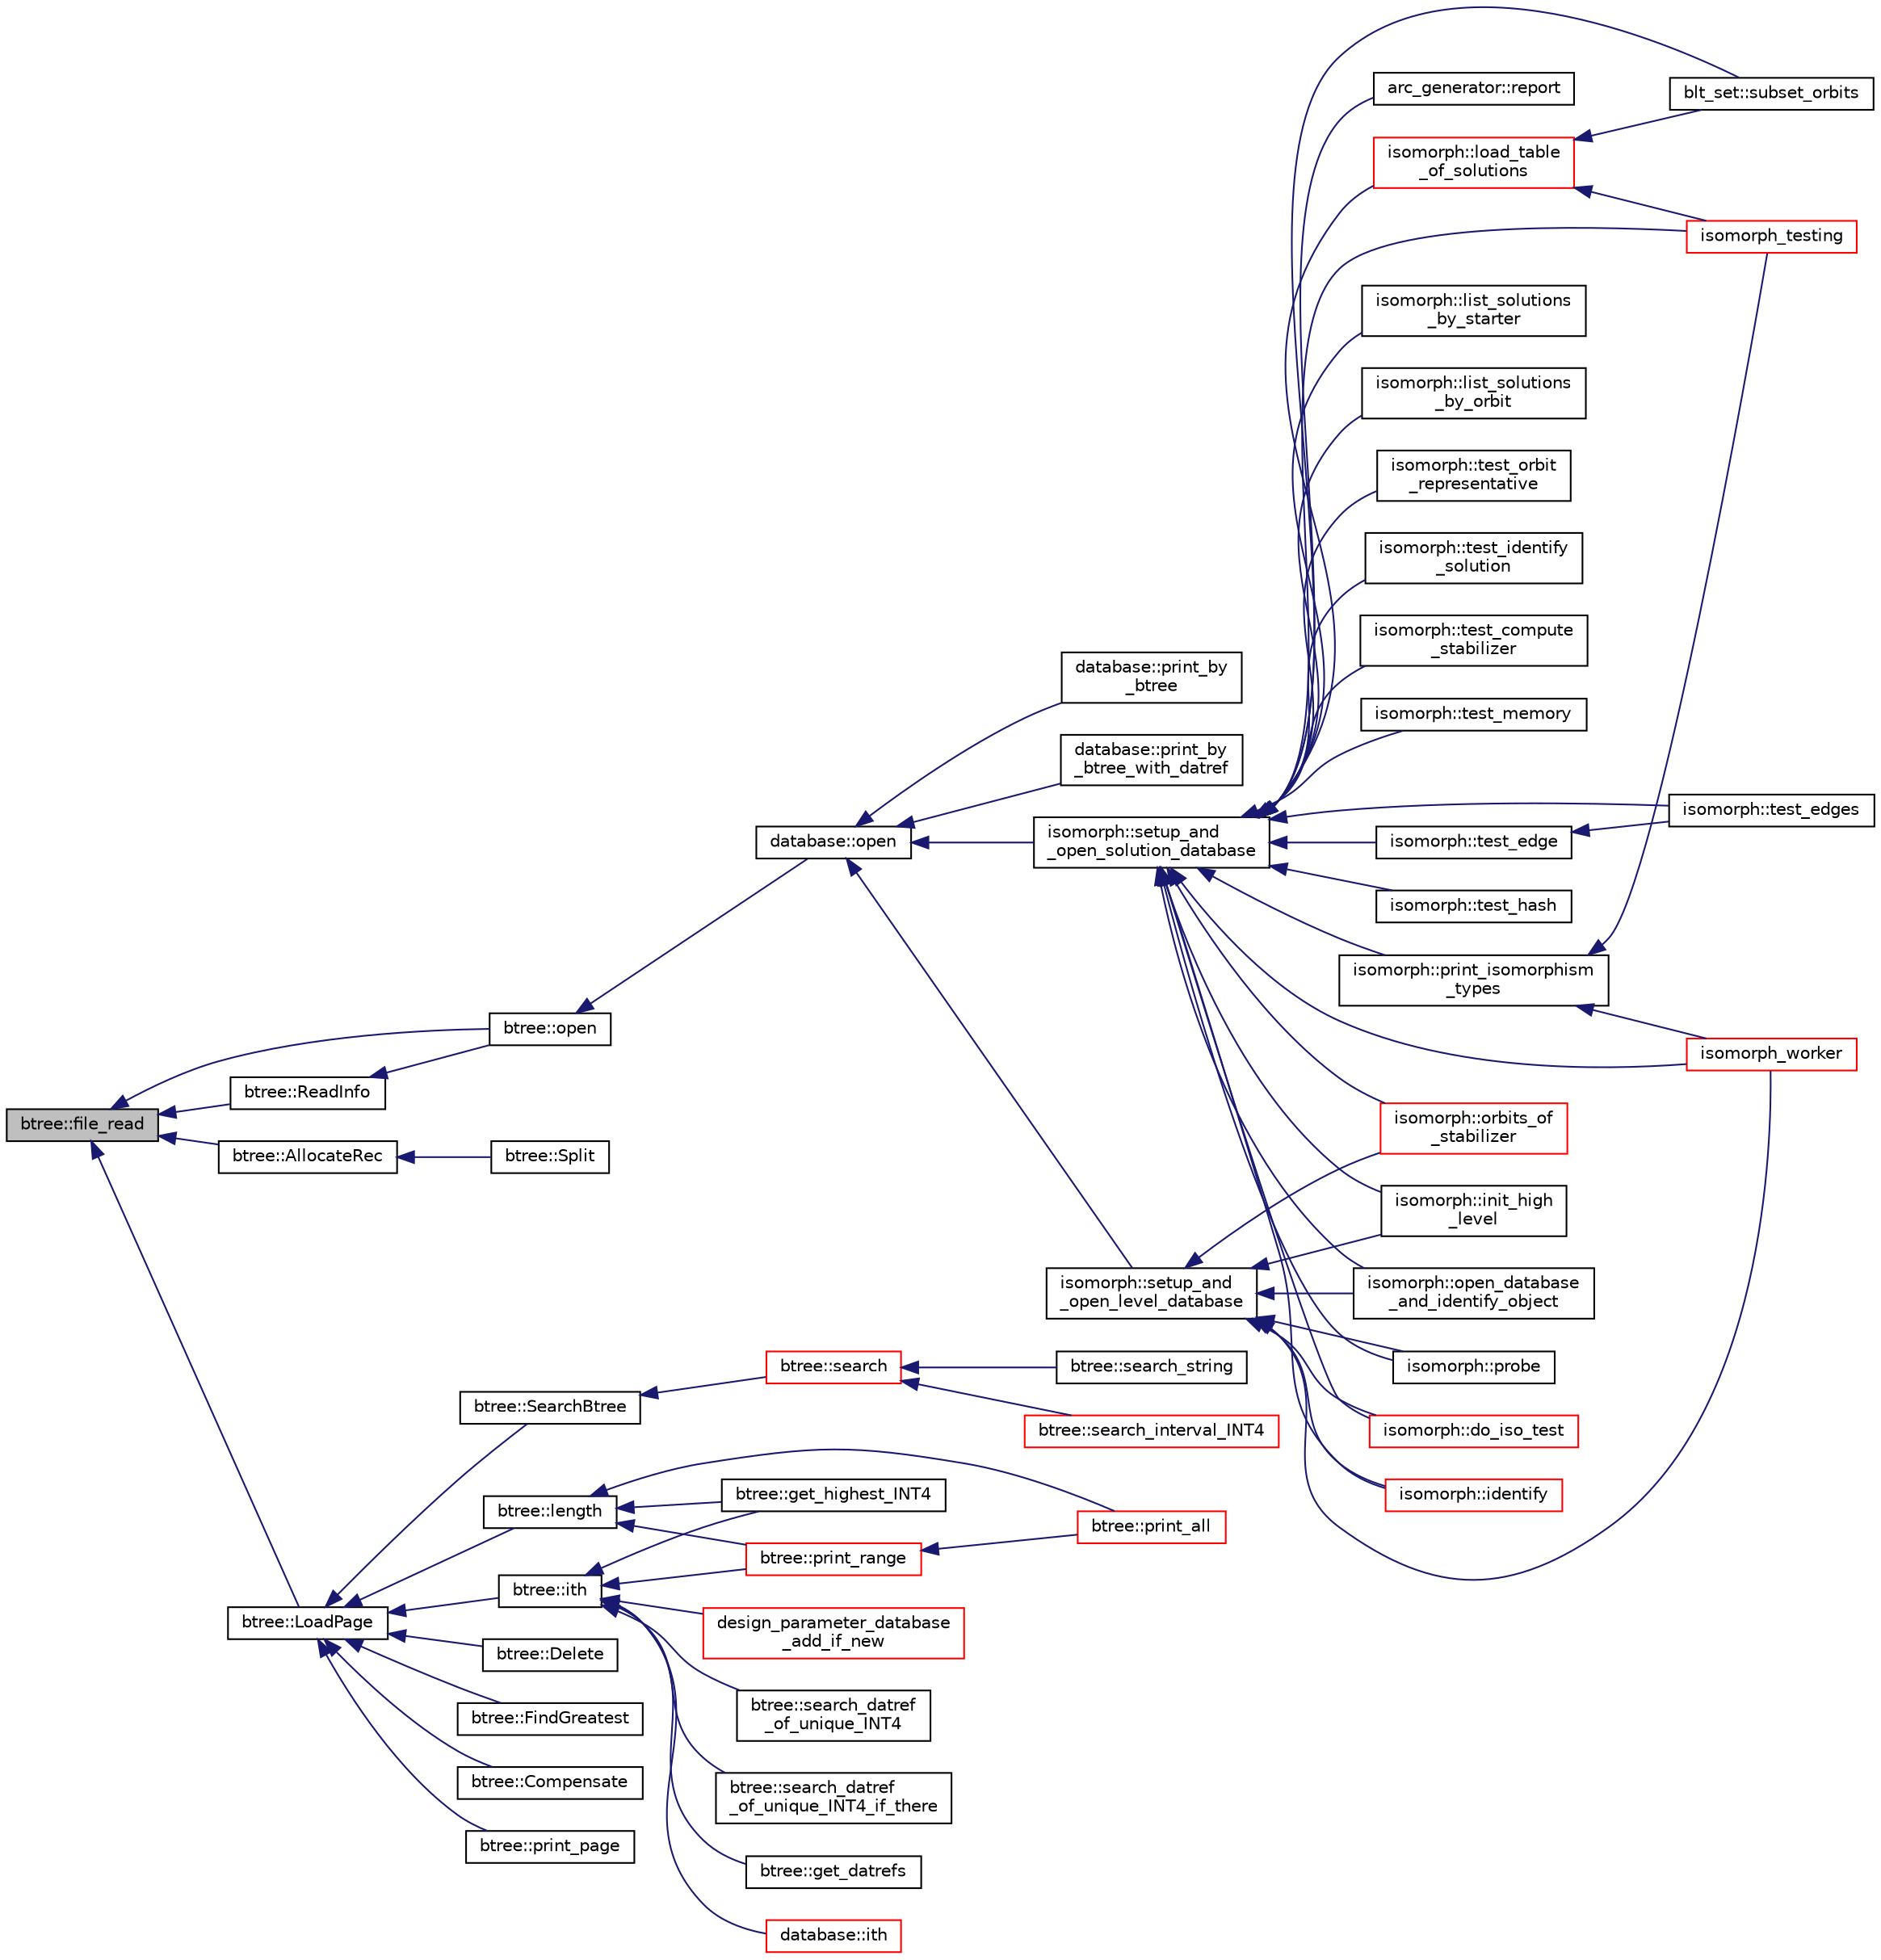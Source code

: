 digraph "btree::file_read"
{
  edge [fontname="Helvetica",fontsize="10",labelfontname="Helvetica",labelfontsize="10"];
  node [fontname="Helvetica",fontsize="10",shape=record];
  rankdir="LR";
  Node1221 [label="btree::file_read",height=0.2,width=0.4,color="black", fillcolor="grey75", style="filled", fontcolor="black"];
  Node1221 -> Node1222 [dir="back",color="midnightblue",fontsize="10",style="solid",fontname="Helvetica"];
  Node1222 [label="btree::open",height=0.2,width=0.4,color="black", fillcolor="white", style="filled",URL="$dd/db0/classbtree.html#a3e718949f1be6057839463292a60297a"];
  Node1222 -> Node1223 [dir="back",color="midnightblue",fontsize="10",style="solid",fontname="Helvetica"];
  Node1223 [label="database::open",height=0.2,width=0.4,color="black", fillcolor="white", style="filled",URL="$db/d72/classdatabase.html#a65e8eccf98ecab4d55fb25bacaae6a19"];
  Node1223 -> Node1224 [dir="back",color="midnightblue",fontsize="10",style="solid",fontname="Helvetica"];
  Node1224 [label="database::print_by\l_btree",height=0.2,width=0.4,color="black", fillcolor="white", style="filled",URL="$db/d72/classdatabase.html#ac45ae44f2a861557ced6e5ab7c146717"];
  Node1223 -> Node1225 [dir="back",color="midnightblue",fontsize="10",style="solid",fontname="Helvetica"];
  Node1225 [label="database::print_by\l_btree_with_datref",height=0.2,width=0.4,color="black", fillcolor="white", style="filled",URL="$db/d72/classdatabase.html#af84030a29b31944d6763974ac4f774b5"];
  Node1223 -> Node1226 [dir="back",color="midnightblue",fontsize="10",style="solid",fontname="Helvetica"];
  Node1226 [label="isomorph::setup_and\l_open_solution_database",height=0.2,width=0.4,color="black", fillcolor="white", style="filled",URL="$d3/d5f/classisomorph.html#a31846d3ae261a9c2dc089fb87710ce5c"];
  Node1226 -> Node1227 [dir="back",color="midnightblue",fontsize="10",style="solid",fontname="Helvetica"];
  Node1227 [label="blt_set::subset_orbits",height=0.2,width=0.4,color="black", fillcolor="white", style="filled",URL="$d1/d3d/classblt__set.html#af8f79fc4346244acfa0e2c2d23c36993"];
  Node1226 -> Node1228 [dir="back",color="midnightblue",fontsize="10",style="solid",fontname="Helvetica"];
  Node1228 [label="arc_generator::report",height=0.2,width=0.4,color="black", fillcolor="white", style="filled",URL="$d4/d21/classarc__generator.html#a650f715bb3eec8fd1057e07e5b384f9a"];
  Node1226 -> Node1229 [dir="back",color="midnightblue",fontsize="10",style="solid",fontname="Helvetica"];
  Node1229 [label="isomorph::load_table\l_of_solutions",height=0.2,width=0.4,color="red", fillcolor="white", style="filled",URL="$d3/d5f/classisomorph.html#a21ab5aba74a200b9abf041dc5206821a"];
  Node1229 -> Node1227 [dir="back",color="midnightblue",fontsize="10",style="solid",fontname="Helvetica"];
  Node1229 -> Node1239 [dir="back",color="midnightblue",fontsize="10",style="solid",fontname="Helvetica"];
  Node1239 [label="isomorph_testing",height=0.2,width=0.4,color="red", fillcolor="white", style="filled",URL="$d4/d7e/isomorph__global_8_c.html#a5a73cbe9f89c4727f086482ee2d238f9"];
  Node1226 -> Node1240 [dir="back",color="midnightblue",fontsize="10",style="solid",fontname="Helvetica"];
  Node1240 [label="isomorph::list_solutions\l_by_starter",height=0.2,width=0.4,color="black", fillcolor="white", style="filled",URL="$d3/d5f/classisomorph.html#a9c40f343f1a3e5fc177e5121bc809b06"];
  Node1226 -> Node1241 [dir="back",color="midnightblue",fontsize="10",style="solid",fontname="Helvetica"];
  Node1241 [label="isomorph::list_solutions\l_by_orbit",height=0.2,width=0.4,color="black", fillcolor="white", style="filled",URL="$d3/d5f/classisomorph.html#adefb1a89c097c284d29f92d5fc58ebfa"];
  Node1226 -> Node1242 [dir="back",color="midnightblue",fontsize="10",style="solid",fontname="Helvetica"];
  Node1242 [label="isomorph::orbits_of\l_stabilizer",height=0.2,width=0.4,color="red", fillcolor="white", style="filled",URL="$d3/d5f/classisomorph.html#a72bbdc12cca5a90045ef15d0b24075e6"];
  Node1226 -> Node1244 [dir="back",color="midnightblue",fontsize="10",style="solid",fontname="Helvetica"];
  Node1244 [label="isomorph::test_orbit\l_representative",height=0.2,width=0.4,color="black", fillcolor="white", style="filled",URL="$d3/d5f/classisomorph.html#a5f165aa61a0d6b349da5a6117135f6c0"];
  Node1226 -> Node1245 [dir="back",color="midnightblue",fontsize="10",style="solid",fontname="Helvetica"];
  Node1245 [label="isomorph::test_identify\l_solution",height=0.2,width=0.4,color="black", fillcolor="white", style="filled",URL="$d3/d5f/classisomorph.html#aa2c95f309e3283179e87bbbd83bfdc7d"];
  Node1226 -> Node1246 [dir="back",color="midnightblue",fontsize="10",style="solid",fontname="Helvetica"];
  Node1246 [label="isomorph::test_compute\l_stabilizer",height=0.2,width=0.4,color="black", fillcolor="white", style="filled",URL="$d3/d5f/classisomorph.html#a72cd06f32311c44eb09dd73faa36b748"];
  Node1226 -> Node1247 [dir="back",color="midnightblue",fontsize="10",style="solid",fontname="Helvetica"];
  Node1247 [label="isomorph::test_memory",height=0.2,width=0.4,color="black", fillcolor="white", style="filled",URL="$d3/d5f/classisomorph.html#a27877043c77db8e85e8fa7d5c43845b0"];
  Node1226 -> Node1248 [dir="back",color="midnightblue",fontsize="10",style="solid",fontname="Helvetica"];
  Node1248 [label="isomorph::test_edges",height=0.2,width=0.4,color="black", fillcolor="white", style="filled",URL="$d3/d5f/classisomorph.html#ad23507927d8f7698073475d12b2a85bc"];
  Node1226 -> Node1249 [dir="back",color="midnightblue",fontsize="10",style="solid",fontname="Helvetica"];
  Node1249 [label="isomorph::test_edge",height=0.2,width=0.4,color="black", fillcolor="white", style="filled",URL="$d3/d5f/classisomorph.html#a591165fa287477b480f5b7081198ba46"];
  Node1249 -> Node1248 [dir="back",color="midnightblue",fontsize="10",style="solid",fontname="Helvetica"];
  Node1226 -> Node1250 [dir="back",color="midnightblue",fontsize="10",style="solid",fontname="Helvetica"];
  Node1250 [label="isomorph::test_hash",height=0.2,width=0.4,color="black", fillcolor="white", style="filled",URL="$d3/d5f/classisomorph.html#a53560280664b268a0500d26c801b1e68"];
  Node1226 -> Node1251 [dir="back",color="midnightblue",fontsize="10",style="solid",fontname="Helvetica"];
  Node1251 [label="isomorph::init_high\l_level",height=0.2,width=0.4,color="black", fillcolor="white", style="filled",URL="$d3/d5f/classisomorph.html#a5cee5468cc8cc68eac1f6131faedfab2"];
  Node1226 -> Node1252 [dir="back",color="midnightblue",fontsize="10",style="solid",fontname="Helvetica"];
  Node1252 [label="isomorph::open_database\l_and_identify_object",height=0.2,width=0.4,color="black", fillcolor="white", style="filled",URL="$d3/d5f/classisomorph.html#aa4e387f26f609fc9379d2e01f6cc27d0"];
  Node1226 -> Node1253 [dir="back",color="midnightblue",fontsize="10",style="solid",fontname="Helvetica"];
  Node1253 [label="isomorph::print_isomorphism\l_types",height=0.2,width=0.4,color="black", fillcolor="white", style="filled",URL="$d3/d5f/classisomorph.html#abbcd12f6434585951a5532d0b2467a00"];
  Node1253 -> Node1239 [dir="back",color="midnightblue",fontsize="10",style="solid",fontname="Helvetica"];
  Node1253 -> Node1237 [dir="back",color="midnightblue",fontsize="10",style="solid",fontname="Helvetica"];
  Node1237 [label="isomorph_worker",height=0.2,width=0.4,color="red", fillcolor="white", style="filled",URL="$d4/d7e/isomorph__global_8_c.html#ace3bb6ec719b02a35534309d4d3fe99a"];
  Node1226 -> Node1239 [dir="back",color="midnightblue",fontsize="10",style="solid",fontname="Helvetica"];
  Node1226 -> Node1237 [dir="back",color="midnightblue",fontsize="10",style="solid",fontname="Helvetica"];
  Node1226 -> Node1254 [dir="back",color="midnightblue",fontsize="10",style="solid",fontname="Helvetica"];
  Node1254 [label="isomorph::probe",height=0.2,width=0.4,color="black", fillcolor="white", style="filled",URL="$d3/d5f/classisomorph.html#a9cb6fed7b6ac639d886b117a1f454441"];
  Node1226 -> Node1255 [dir="back",color="midnightblue",fontsize="10",style="solid",fontname="Helvetica"];
  Node1255 [label="isomorph::do_iso_test",height=0.2,width=0.4,color="red", fillcolor="white", style="filled",URL="$d3/d5f/classisomorph.html#a51fc3bf5cc3a99282a489b2df37ee24e"];
  Node1226 -> Node1257 [dir="back",color="midnightblue",fontsize="10",style="solid",fontname="Helvetica"];
  Node1257 [label="isomorph::identify",height=0.2,width=0.4,color="red", fillcolor="white", style="filled",URL="$d3/d5f/classisomorph.html#a78ecf843b9f6ca1cfd666e222edd90ae"];
  Node1223 -> Node1258 [dir="back",color="midnightblue",fontsize="10",style="solid",fontname="Helvetica"];
  Node1258 [label="isomorph::setup_and\l_open_level_database",height=0.2,width=0.4,color="black", fillcolor="white", style="filled",URL="$d3/d5f/classisomorph.html#aa011f38988f4db9c6f5abd84faebd153"];
  Node1258 -> Node1242 [dir="back",color="midnightblue",fontsize="10",style="solid",fontname="Helvetica"];
  Node1258 -> Node1251 [dir="back",color="midnightblue",fontsize="10",style="solid",fontname="Helvetica"];
  Node1258 -> Node1252 [dir="back",color="midnightblue",fontsize="10",style="solid",fontname="Helvetica"];
  Node1258 -> Node1237 [dir="back",color="midnightblue",fontsize="10",style="solid",fontname="Helvetica"];
  Node1258 -> Node1254 [dir="back",color="midnightblue",fontsize="10",style="solid",fontname="Helvetica"];
  Node1258 -> Node1255 [dir="back",color="midnightblue",fontsize="10",style="solid",fontname="Helvetica"];
  Node1258 -> Node1257 [dir="back",color="midnightblue",fontsize="10",style="solid",fontname="Helvetica"];
  Node1221 -> Node1259 [dir="back",color="midnightblue",fontsize="10",style="solid",fontname="Helvetica"];
  Node1259 [label="btree::ReadInfo",height=0.2,width=0.4,color="black", fillcolor="white", style="filled",URL="$dd/db0/classbtree.html#a482ac8e066ebb0c408b3cc92fc08258c"];
  Node1259 -> Node1222 [dir="back",color="midnightblue",fontsize="10",style="solid",fontname="Helvetica"];
  Node1221 -> Node1260 [dir="back",color="midnightblue",fontsize="10",style="solid",fontname="Helvetica"];
  Node1260 [label="btree::AllocateRec",height=0.2,width=0.4,color="black", fillcolor="white", style="filled",URL="$dd/db0/classbtree.html#afc6388f3da9703ee6cd576bd48fe5264"];
  Node1260 -> Node1261 [dir="back",color="midnightblue",fontsize="10",style="solid",fontname="Helvetica"];
  Node1261 [label="btree::Split",height=0.2,width=0.4,color="black", fillcolor="white", style="filled",URL="$dd/db0/classbtree.html#a5596bf9f5e2d58fd57683d58c2c267d4"];
  Node1221 -> Node1262 [dir="back",color="midnightblue",fontsize="10",style="solid",fontname="Helvetica"];
  Node1262 [label="btree::LoadPage",height=0.2,width=0.4,color="black", fillcolor="white", style="filled",URL="$dd/db0/classbtree.html#a29d23b8b151b6b793aa1184ca6ccc947"];
  Node1262 -> Node1263 [dir="back",color="midnightblue",fontsize="10",style="solid",fontname="Helvetica"];
  Node1263 [label="btree::SearchBtree",height=0.2,width=0.4,color="black", fillcolor="white", style="filled",URL="$dd/db0/classbtree.html#a6717768edf4de1aad4736c303bcedddd"];
  Node1263 -> Node1264 [dir="back",color="midnightblue",fontsize="10",style="solid",fontname="Helvetica"];
  Node1264 [label="btree::search",height=0.2,width=0.4,color="red", fillcolor="white", style="filled",URL="$dd/db0/classbtree.html#a0aea262fd4da610b2276f7742fc999d5"];
  Node1264 -> Node1265 [dir="back",color="midnightblue",fontsize="10",style="solid",fontname="Helvetica"];
  Node1265 [label="btree::search_string",height=0.2,width=0.4,color="black", fillcolor="white", style="filled",URL="$dd/db0/classbtree.html#a683397734819951c911ba7f5c35c8fac"];
  Node1264 -> Node1266 [dir="back",color="midnightblue",fontsize="10",style="solid",fontname="Helvetica"];
  Node1266 [label="btree::search_interval_INT4",height=0.2,width=0.4,color="red", fillcolor="white", style="filled",URL="$dd/db0/classbtree.html#a8a89cbed12d4ac832d89dcc16dc6dcf2"];
  Node1262 -> Node1288 [dir="back",color="midnightblue",fontsize="10",style="solid",fontname="Helvetica"];
  Node1288 [label="btree::length",height=0.2,width=0.4,color="black", fillcolor="white", style="filled",URL="$dd/db0/classbtree.html#ac75ef7763f81f808bdf266f12d1fa137"];
  Node1288 -> Node1289 [dir="back",color="midnightblue",fontsize="10",style="solid",fontname="Helvetica"];
  Node1289 [label="btree::get_highest_INT4",height=0.2,width=0.4,color="black", fillcolor="white", style="filled",URL="$dd/db0/classbtree.html#a699ad5c8c9d1d516693954e5178be309"];
  Node1288 -> Node1290 [dir="back",color="midnightblue",fontsize="10",style="solid",fontname="Helvetica"];
  Node1290 [label="btree::print_all",height=0.2,width=0.4,color="red", fillcolor="white", style="filled",URL="$dd/db0/classbtree.html#a34c238b9ff5f8dcdf31948c0abba05ca"];
  Node1288 -> Node1291 [dir="back",color="midnightblue",fontsize="10",style="solid",fontname="Helvetica"];
  Node1291 [label="btree::print_range",height=0.2,width=0.4,color="red", fillcolor="white", style="filled",URL="$dd/db0/classbtree.html#afdde4b8008679f3c85b24b254a5ffdad"];
  Node1291 -> Node1290 [dir="back",color="midnightblue",fontsize="10",style="solid",fontname="Helvetica"];
  Node1262 -> Node1292 [dir="back",color="midnightblue",fontsize="10",style="solid",fontname="Helvetica"];
  Node1292 [label="btree::ith",height=0.2,width=0.4,color="black", fillcolor="white", style="filled",URL="$dd/db0/classbtree.html#aba50733eb0d292c2fd103cd6721cc1d6"];
  Node1292 -> Node1283 [dir="back",color="midnightblue",fontsize="10",style="solid",fontname="Helvetica"];
  Node1283 [label="design_parameter_database\l_add_if_new",height=0.2,width=0.4,color="red", fillcolor="white", style="filled",URL="$d9/d60/discreta_8h.html#afab003d450b51bb6c988b57c3451f535"];
  Node1292 -> Node1268 [dir="back",color="midnightblue",fontsize="10",style="solid",fontname="Helvetica"];
  Node1268 [label="btree::search_datref\l_of_unique_INT4",height=0.2,width=0.4,color="black", fillcolor="white", style="filled",URL="$dd/db0/classbtree.html#a346c06a9e28986d1e28065fb935eee35"];
  Node1292 -> Node1269 [dir="back",color="midnightblue",fontsize="10",style="solid",fontname="Helvetica"];
  Node1269 [label="btree::search_datref\l_of_unique_INT4_if_there",height=0.2,width=0.4,color="black", fillcolor="white", style="filled",URL="$dd/db0/classbtree.html#afceff3e8dd827e4d687e2a82bed46256"];
  Node1292 -> Node1289 [dir="back",color="midnightblue",fontsize="10",style="solid",fontname="Helvetica"];
  Node1292 -> Node1293 [dir="back",color="midnightblue",fontsize="10",style="solid",fontname="Helvetica"];
  Node1293 [label="btree::get_datrefs",height=0.2,width=0.4,color="black", fillcolor="white", style="filled",URL="$dd/db0/classbtree.html#a4f8c801758d3fdb0e12cfa8be1bcdd74"];
  Node1292 -> Node1291 [dir="back",color="midnightblue",fontsize="10",style="solid",fontname="Helvetica"];
  Node1292 -> Node1294 [dir="back",color="midnightblue",fontsize="10",style="solid",fontname="Helvetica"];
  Node1294 [label="database::ith",height=0.2,width=0.4,color="red", fillcolor="white", style="filled",URL="$db/d72/classdatabase.html#af17af33b686cba55558237b04714108f"];
  Node1262 -> Node1306 [dir="back",color="midnightblue",fontsize="10",style="solid",fontname="Helvetica"];
  Node1306 [label="btree::Delete",height=0.2,width=0.4,color="black", fillcolor="white", style="filled",URL="$dd/db0/classbtree.html#a79bf3a5ba68348f79df3da7875b40228"];
  Node1262 -> Node1307 [dir="back",color="midnightblue",fontsize="10",style="solid",fontname="Helvetica"];
  Node1307 [label="btree::FindGreatest",height=0.2,width=0.4,color="black", fillcolor="white", style="filled",URL="$dd/db0/classbtree.html#a45bbef6d83e3e0ca26448baa2b4ea1c9"];
  Node1262 -> Node1308 [dir="back",color="midnightblue",fontsize="10",style="solid",fontname="Helvetica"];
  Node1308 [label="btree::Compensate",height=0.2,width=0.4,color="black", fillcolor="white", style="filled",URL="$dd/db0/classbtree.html#ae778b7f97622e4511e84b543343b6024"];
  Node1262 -> Node1309 [dir="back",color="midnightblue",fontsize="10",style="solid",fontname="Helvetica"];
  Node1309 [label="btree::print_page",height=0.2,width=0.4,color="black", fillcolor="white", style="filled",URL="$dd/db0/classbtree.html#a844ce0c89c957a300e1e67223252440d"];
}
